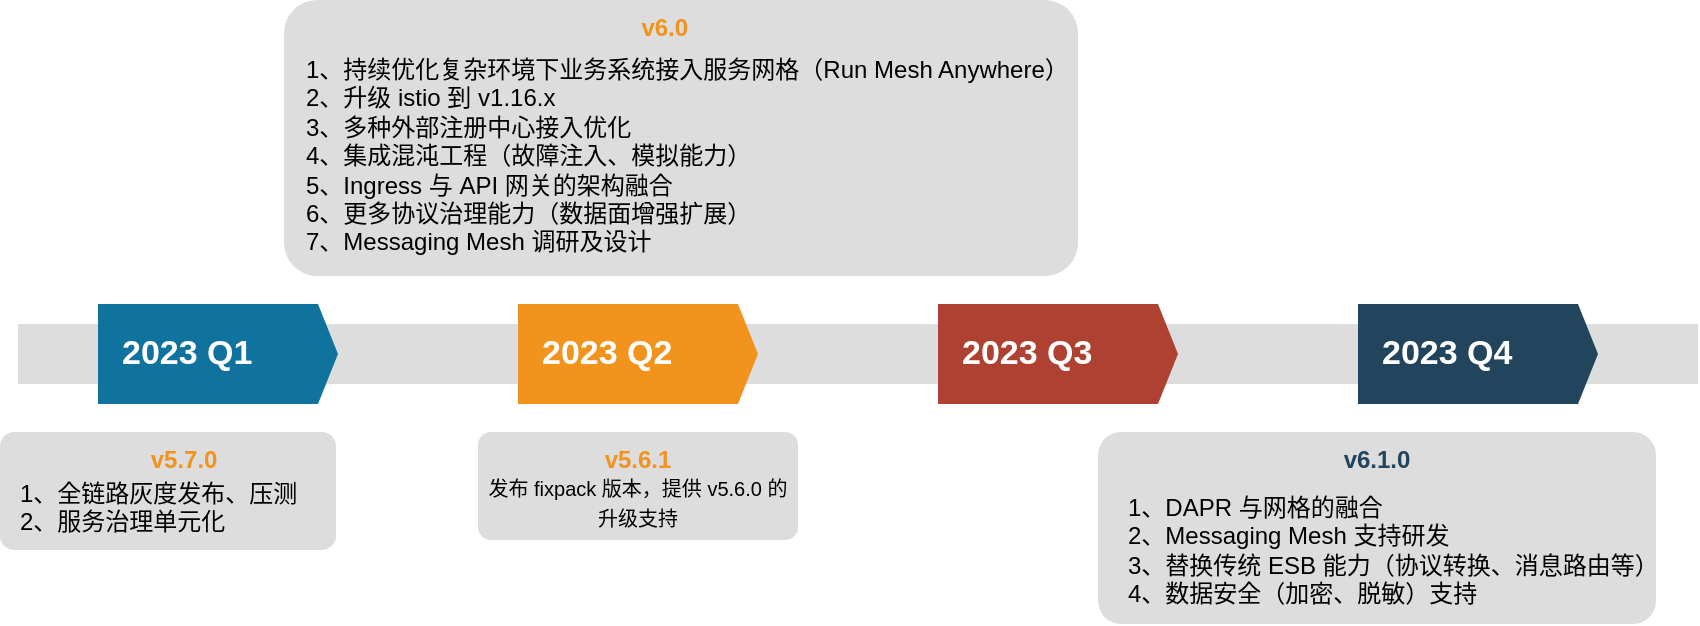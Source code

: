 <mxfile version="12.2.4" pages="1"><diagram id="LPxzDfarXafkQE6jDnBZ" name="Page-1"><mxGraphModel dx="997" dy="142" grid="0" gridSize="10" guides="1" tooltips="1" connect="1" arrows="1" fold="1" page="0" pageScale="1" pageWidth="827" pageHeight="1169" math="0" shadow="0"><root><mxCell id="0"/><mxCell id="1" parent="0"/><mxCell id="35" value="" style="fillColor=#dddddd;rounded=0;strokeColor=none;" parent="1" vertex="1"><mxGeometry x="90" y="820" width="840" height="30" as="geometry"/></mxCell><mxCell id="36" value="2023 Q1" style="shape=mxgraph.infographic.ribbonSimple;notch1=0;notch2=10;notch=0;html=1;fillColor=#10739E;strokeColor=none;shadow=0;fontSize=17;fontColor=#FFFFFF;align=left;spacingLeft=10;fontStyle=1;" parent="1" vertex="1"><mxGeometry x="130" y="810" width="120" height="50" as="geometry"/></mxCell><mxCell id="37" value="2023 Q2" style="shape=mxgraph.infographic.ribbonSimple;notch1=0;notch2=10;notch=0;html=1;fillColor=#F2931E;strokeColor=none;shadow=0;fontSize=17;fontColor=#FFFFFF;align=left;spacingLeft=10;fontStyle=1;" parent="1" vertex="1"><mxGeometry x="340" y="810" width="120" height="50" as="geometry"/></mxCell><mxCell id="38" value="2023 Q3" style="shape=mxgraph.infographic.ribbonSimple;notch1=0;notch2=10;notch=0;html=1;fillColor=#AE4132;strokeColor=none;shadow=0;fontSize=17;fontColor=#FFFFFF;align=left;spacingLeft=10;fontStyle=1;" parent="1" vertex="1"><mxGeometry x="550" y="810" width="120" height="50" as="geometry"/></mxCell><mxCell id="39" value="2023 Q4" style="shape=mxgraph.infographic.ribbonSimple;notch1=0;notch2=10;notch=0;html=1;fillColor=#23445D;strokeColor=none;shadow=0;fontSize=17;fontColor=#FFFFFF;align=left;spacingLeft=10;fontStyle=1;" parent="1" vertex="1"><mxGeometry x="760" y="810" width="120" height="50" as="geometry"/></mxCell><mxCell id="41" value="&lt;b style=&quot;color: rgb(242 , 147 , 30)&quot;&gt;&amp;nbsp; &amp;nbsp; &amp;nbsp; &amp;nbsp; &amp;nbsp; &amp;nbsp; &amp;nbsp; &amp;nbsp; &amp;nbsp; &amp;nbsp; &amp;nbsp; &amp;nbsp; &amp;nbsp; &amp;nbsp; &amp;nbsp; &amp;nbsp; &amp;nbsp; &amp;nbsp; &amp;nbsp; &amp;nbsp; &amp;nbsp; &amp;nbsp; &amp;nbsp; &amp;nbsp; &amp;nbsp; &amp;nbsp; &amp;nbsp;v6.0&lt;/b&gt;&lt;font color=&quot;#10739e&quot;&gt;&lt;span&gt;&lt;br&gt;&lt;br&gt;&lt;/span&gt;&lt;br&gt;&lt;/font&gt;" style="rounded=1;strokeColor=none;fillColor=#DDDDDD;align=left;arcSize=12;verticalAlign=top;whiteSpace=wrap;html=1;fontSize=12;fontStyle=1" parent="1" vertex="1"><mxGeometry x="223" y="658" width="397" height="138" as="geometry"/></mxCell><mxCell id="44" value="&lt;font style=&quot;font-size: 10px&quot;&gt;&lt;font style=&quot;font-size: 12px&quot; color=&quot;#23445D&quot;&gt;&lt;b&gt;v6.1.0&lt;/b&gt;&lt;/font&gt;&lt;br&gt;&lt;br&gt;&lt;br&gt;&lt;/font&gt;" style="rounded=1;strokeColor=none;fillColor=#DDDDDD;align=center;arcSize=12;verticalAlign=top;whiteSpace=wrap;html=1;fontSize=12;" parent="1" vertex="1"><mxGeometry x="630" y="874" width="279" height="96" as="geometry"/></mxCell><mxCell id="48" value="1、持续优化复杂环境下业务系统接入服务网格（Run Mesh Anywhere）&lt;br&gt;2、升级 istio 到 v1.16.x&lt;br&gt;3、多种外部注册中心接入优化&lt;br&gt;4、集成混沌工程（故障注入、模拟能力）&lt;br&gt;5、Ingress 与 API 网关的架构融合&lt;br&gt;6、更多协议治理能力（数据面增强扩展）&lt;br&gt;7、Messaging Mesh 调研及设计" style="text;html=1;" parent="1" vertex="1"><mxGeometry x="231.5" y="679" width="380" height="112" as="geometry"/></mxCell><mxCell id="52" value="1、DAPR 与网格的融合&lt;br&gt;2、Messaging Mesh 支持研发&lt;br&gt;3、替换传统 ESB 能力（协议转换、消息路由等）&lt;br&gt;4、数据安全（加密、脱敏）支持" style="text;html=1;" parent="1" vertex="1"><mxGeometry x="643" y="898" width="222" height="55" as="geometry"/></mxCell><mxCell id="53" value="&lt;b style=&quot;color: rgb(242 , 147 , 30)&quot;&gt;&amp;nbsp; &amp;nbsp; &amp;nbsp; &amp;nbsp; &amp;nbsp; &amp;nbsp; &amp;nbsp; &amp;nbsp; &amp;nbsp; &amp;nbsp; &amp;nbsp; v5.7.0&lt;/b&gt;&lt;font color=&quot;#10739e&quot;&gt;&lt;span&gt;&lt;br&gt;&lt;br&gt;&lt;/span&gt;&lt;br&gt;&lt;/font&gt;" style="rounded=1;strokeColor=none;fillColor=#DDDDDD;align=left;arcSize=12;verticalAlign=top;whiteSpace=wrap;html=1;fontSize=12;fontStyle=1" parent="1" vertex="1"><mxGeometry x="81" y="874" width="168" height="59" as="geometry"/></mxCell><mxCell id="54" value="1、全链路灰度发布、压测&lt;br&gt;2、服务治理单元化&lt;br&gt;&lt;div&gt;&lt;/div&gt;" style="text;html=1;" parent="1" vertex="1"><mxGeometry x="88.5" y="891" width="161" height="27" as="geometry"/></mxCell><mxCell id="55" value="&lt;font style=&quot;font-size: 10px&quot;&gt;&lt;font style=&quot;font-size: 12px&quot; color=&quot;#F2931E&quot;&gt;&lt;b&gt;v5.6.1&lt;br&gt;&lt;/b&gt;&lt;/font&gt;发布 fixpack 版本，提供 v5.6.0 的升级支持&lt;br&gt;&lt;/font&gt;" style="rounded=1;strokeColor=none;fillColor=#DDDDDD;align=center;arcSize=12;verticalAlign=top;whiteSpace=wrap;html=1;fontSize=12;" parent="1" vertex="1"><mxGeometry x="320" y="874" width="160" height="54" as="geometry"/></mxCell></root></mxGraphModel></diagram></mxfile>